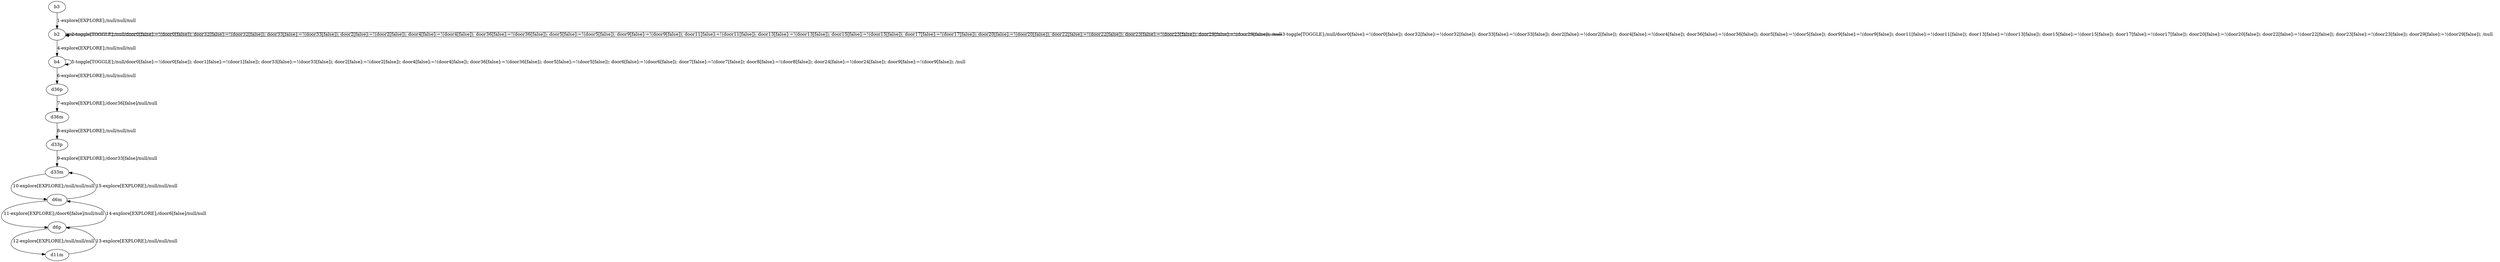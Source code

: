 # Total number of goals covered by this test: 3
# d11m --> d6p
# d6m --> d33m
# d6p --> d6m

digraph g {
"b3" -> "b2" [label = "1-explore[EXPLORE];/null/null/null"];
"b2" -> "b2" [label = "2-toggle[TOGGLE];/null/door0[false]:=!(door0[false]); door32[false]:=!(door32[false]); door33[false]:=!(door33[false]); door2[false]:=!(door2[false]); door4[false]:=!(door4[false]); door36[false]:=!(door36[false]); door5[false]:=!(door5[false]); door9[false]:=!(door9[false]); door11[false]:=!(door11[false]); door13[false]:=!(door13[false]); door15[false]:=!(door15[false]); door17[false]:=!(door17[false]); door20[false]:=!(door20[false]); door22[false]:=!(door22[false]); door23[false]:=!(door23[false]); door29[false]:=!(door29[false]); /null"];
"b2" -> "b2" [label = "3-toggle[TOGGLE];/null/door0[false]:=!(door0[false]); door32[false]:=!(door32[false]); door33[false]:=!(door33[false]); door2[false]:=!(door2[false]); door4[false]:=!(door4[false]); door36[false]:=!(door36[false]); door5[false]:=!(door5[false]); door9[false]:=!(door9[false]); door11[false]:=!(door11[false]); door13[false]:=!(door13[false]); door15[false]:=!(door15[false]); door17[false]:=!(door17[false]); door20[false]:=!(door20[false]); door22[false]:=!(door22[false]); door23[false]:=!(door23[false]); door29[false]:=!(door29[false]); /null"];
"b2" -> "b4" [label = "4-explore[EXPLORE];/null/null/null"];
"b4" -> "b4" [label = "5-toggle[TOGGLE];/null/door0[false]:=!(door0[false]); door1[false]:=!(door1[false]); door33[false]:=!(door33[false]); door2[false]:=!(door2[false]); door4[false]:=!(door4[false]); door36[false]:=!(door36[false]); door5[false]:=!(door5[false]); door6[false]:=!(door6[false]); door7[false]:=!(door7[false]); door8[false]:=!(door8[false]); door24[false]:=!(door24[false]); door9[false]:=!(door9[false]); /null"];
"b4" -> "d36p" [label = "6-explore[EXPLORE];/null/null/null"];
"d36p" -> "d36m" [label = "7-explore[EXPLORE];/door36[false]/null/null"];
"d36m" -> "d33p" [label = "8-explore[EXPLORE];/null/null/null"];
"d33p" -> "d33m" [label = "9-explore[EXPLORE];/door33[false]/null/null"];
"d33m" -> "d6m" [label = "10-explore[EXPLORE];/null/null/null"];
"d6m" -> "d6p" [label = "11-explore[EXPLORE];/door6[false]/null/null"];
"d6p" -> "d11m" [label = "12-explore[EXPLORE];/null/null/null"];
"d11m" -> "d6p" [label = "13-explore[EXPLORE];/null/null/null"];
"d6p" -> "d6m" [label = "14-explore[EXPLORE];/door6[false]/null/null"];
"d6m" -> "d33m" [label = "15-explore[EXPLORE];/null/null/null"];
}